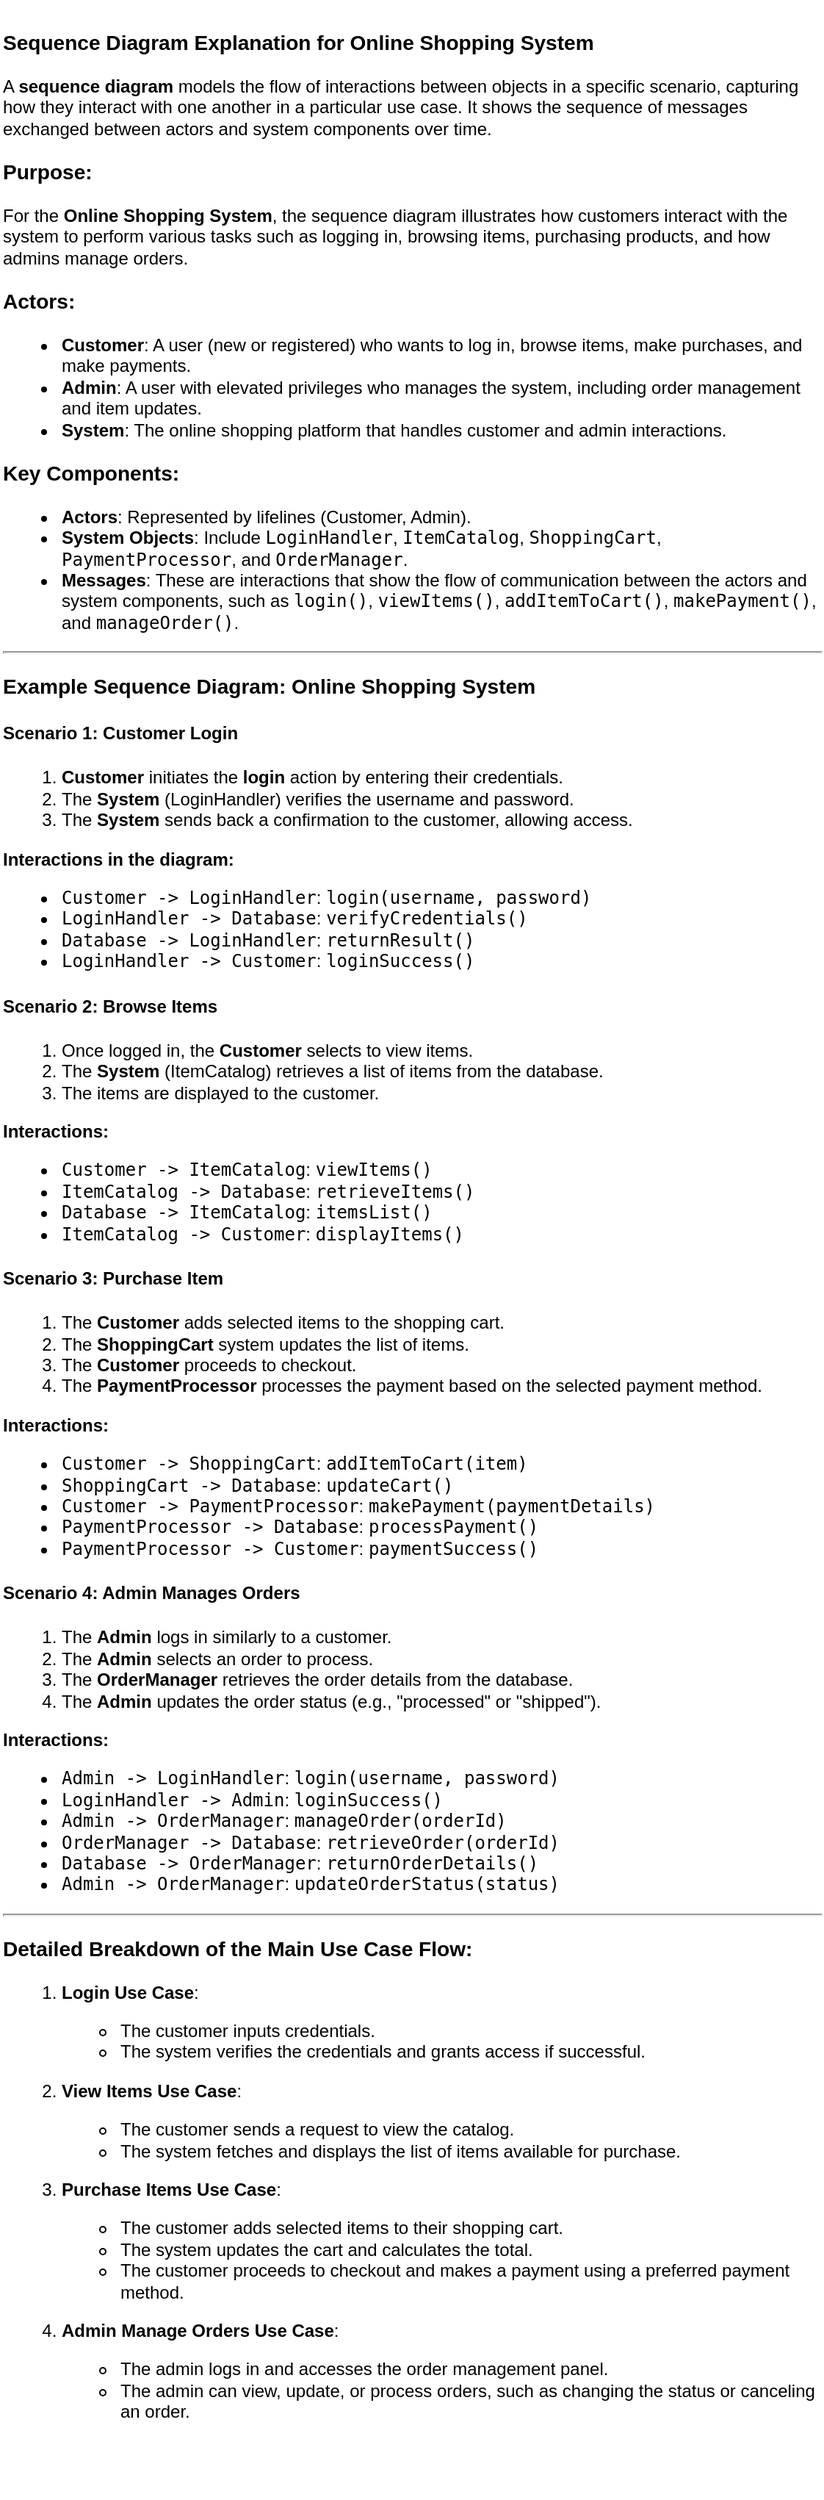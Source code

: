 <mxfile version="24.7.17">
  <diagram id="C5RBs43oDa-KdzZeNtuy" name="Page-1">
    <mxGraphModel dx="864" dy="508" grid="1" gridSize="10" guides="1" tooltips="1" connect="1" arrows="1" fold="1" page="1" pageScale="1" pageWidth="827" pageHeight="1169" math="0" shadow="0">
      <root>
        <mxCell id="WIyWlLk6GJQsqaUBKTNV-0" />
        <mxCell id="WIyWlLk6GJQsqaUBKTNV-1" parent="WIyWlLk6GJQsqaUBKTNV-0" />
        <mxCell id="3x8UJmTgnlKSGWPpAz4r-0" value="&lt;h3&gt;&lt;strong&gt;Sequence Diagram Explanation for Online Shopping System&lt;/strong&gt;&lt;/h3&gt;&lt;p&gt;A &lt;strong&gt;sequence diagram&lt;/strong&gt; models the flow of interactions between objects in a specific scenario, capturing how they interact with one another in a particular use case. It shows the sequence of messages exchanged between actors and system components over time.&lt;/p&gt;&lt;h3&gt;&lt;strong&gt;Purpose:&lt;/strong&gt;&lt;/h3&gt;&lt;p&gt;For the &lt;strong&gt;Online Shopping System&lt;/strong&gt;, the sequence diagram illustrates how customers interact with the system to perform various tasks such as logging in, browsing items, purchasing products, and how admins manage orders.&lt;/p&gt;&lt;h3&gt;&lt;strong&gt;Actors:&lt;/strong&gt;&lt;/h3&gt;&lt;ul&gt;&lt;li&gt;&lt;strong&gt;Customer&lt;/strong&gt;: A user (new or registered) who wants to log in, browse items, make purchases, and make payments.&lt;/li&gt;&lt;li&gt;&lt;strong&gt;Admin&lt;/strong&gt;: A user with elevated privileges who manages the system, including order management and item updates.&lt;/li&gt;&lt;li&gt;&lt;strong&gt;System&lt;/strong&gt;: The online shopping platform that handles customer and admin interactions.&lt;/li&gt;&lt;/ul&gt;&lt;h3&gt;&lt;strong&gt;Key Components:&lt;/strong&gt;&lt;/h3&gt;&lt;ul&gt;&lt;li&gt;&lt;strong&gt;Actors&lt;/strong&gt;: Represented by lifelines (Customer, Admin).&lt;/li&gt;&lt;li&gt;&lt;strong&gt;System Objects&lt;/strong&gt;: Include &lt;code&gt;LoginHandler&lt;/code&gt;, &lt;code&gt;ItemCatalog&lt;/code&gt;, &lt;code&gt;ShoppingCart&lt;/code&gt;, &lt;code&gt;PaymentProcessor&lt;/code&gt;, and &lt;code&gt;OrderManager&lt;/code&gt;.&lt;/li&gt;&lt;li&gt;&lt;strong&gt;Messages&lt;/strong&gt;: These are interactions that show the flow of communication between the actors and system components, such as &lt;code&gt;login()&lt;/code&gt;, &lt;code&gt;viewItems()&lt;/code&gt;, &lt;code&gt;addItemToCart()&lt;/code&gt;, &lt;code&gt;makePayment()&lt;/code&gt;, and &lt;code&gt;manageOrder()&lt;/code&gt;.&lt;/li&gt;&lt;/ul&gt;&lt;hr&gt;&lt;h3&gt;&lt;strong&gt;Example Sequence Diagram: Online Shopping System&lt;/strong&gt;&lt;/h3&gt;&lt;h4&gt;&lt;strong&gt;Scenario 1: Customer Login&lt;/strong&gt;&lt;/h4&gt;&lt;ol&gt;&lt;li&gt;&lt;strong&gt;Customer&lt;/strong&gt; initiates the &lt;strong&gt;login&lt;/strong&gt; action by entering their credentials.&lt;/li&gt;&lt;li&gt;The &lt;strong&gt;System&lt;/strong&gt; (LoginHandler) verifies the username and password.&lt;/li&gt;&lt;li&gt;The &lt;strong&gt;System&lt;/strong&gt; sends back a confirmation to the customer, allowing access.&lt;/li&gt;&lt;/ol&gt;&lt;p&gt;&lt;strong&gt;Interactions in the diagram:&lt;/strong&gt;&lt;/p&gt;&lt;ul&gt;&lt;li&gt;&lt;code&gt;Customer -&amp;gt; LoginHandler&lt;/code&gt;: &lt;code&gt;login(username, password)&lt;/code&gt;&lt;/li&gt;&lt;li&gt;&lt;code&gt;LoginHandler -&amp;gt; Database&lt;/code&gt;: &lt;code&gt;verifyCredentials()&lt;/code&gt;&lt;/li&gt;&lt;li&gt;&lt;code&gt;Database -&amp;gt; LoginHandler&lt;/code&gt;: &lt;code&gt;returnResult()&lt;/code&gt;&lt;/li&gt;&lt;li&gt;&lt;code&gt;LoginHandler -&amp;gt; Customer&lt;/code&gt;: &lt;code&gt;loginSuccess()&lt;/code&gt;&lt;/li&gt;&lt;/ul&gt;&lt;h4&gt;&lt;strong&gt;Scenario 2: Browse Items&lt;/strong&gt;&lt;/h4&gt;&lt;ol&gt;&lt;li&gt;Once logged in, the &lt;strong&gt;Customer&lt;/strong&gt; selects to view items.&lt;/li&gt;&lt;li&gt;The &lt;strong&gt;System&lt;/strong&gt; (ItemCatalog) retrieves a list of items from the database.&lt;/li&gt;&lt;li&gt;The items are displayed to the customer.&lt;/li&gt;&lt;/ol&gt;&lt;p&gt;&lt;strong&gt;Interactions:&lt;/strong&gt;&lt;/p&gt;&lt;ul&gt;&lt;li&gt;&lt;code&gt;Customer -&amp;gt; ItemCatalog&lt;/code&gt;: &lt;code&gt;viewItems()&lt;/code&gt;&lt;/li&gt;&lt;li&gt;&lt;code&gt;ItemCatalog -&amp;gt; Database&lt;/code&gt;: &lt;code&gt;retrieveItems()&lt;/code&gt;&lt;/li&gt;&lt;li&gt;&lt;code&gt;Database -&amp;gt; ItemCatalog&lt;/code&gt;: &lt;code&gt;itemsList()&lt;/code&gt;&lt;/li&gt;&lt;li&gt;&lt;code&gt;ItemCatalog -&amp;gt; Customer&lt;/code&gt;: &lt;code&gt;displayItems()&lt;/code&gt;&lt;/li&gt;&lt;/ul&gt;&lt;h4&gt;&lt;strong&gt;Scenario 3: Purchase Item&lt;/strong&gt;&lt;/h4&gt;&lt;ol&gt;&lt;li&gt;The &lt;strong&gt;Customer&lt;/strong&gt; adds selected items to the shopping cart.&lt;/li&gt;&lt;li&gt;The &lt;strong&gt;ShoppingCart&lt;/strong&gt; system updates the list of items.&lt;/li&gt;&lt;li&gt;The &lt;strong&gt;Customer&lt;/strong&gt; proceeds to checkout.&lt;/li&gt;&lt;li&gt;The &lt;strong&gt;PaymentProcessor&lt;/strong&gt; processes the payment based on the selected payment method.&lt;/li&gt;&lt;/ol&gt;&lt;p&gt;&lt;strong&gt;Interactions:&lt;/strong&gt;&lt;/p&gt;&lt;ul&gt;&lt;li&gt;&lt;code&gt;Customer -&amp;gt; ShoppingCart&lt;/code&gt;: &lt;code&gt;addItemToCart(item)&lt;/code&gt;&lt;/li&gt;&lt;li&gt;&lt;code&gt;ShoppingCart -&amp;gt; Database&lt;/code&gt;: &lt;code&gt;updateCart()&lt;/code&gt;&lt;/li&gt;&lt;li&gt;&lt;code&gt;Customer -&amp;gt; PaymentProcessor&lt;/code&gt;: &lt;code&gt;makePayment(paymentDetails)&lt;/code&gt;&lt;/li&gt;&lt;li&gt;&lt;code&gt;PaymentProcessor -&amp;gt; Database&lt;/code&gt;: &lt;code&gt;processPayment()&lt;/code&gt;&lt;/li&gt;&lt;li&gt;&lt;code&gt;PaymentProcessor -&amp;gt; Customer&lt;/code&gt;: &lt;code&gt;paymentSuccess()&lt;/code&gt;&lt;/li&gt;&lt;/ul&gt;&lt;h4&gt;&lt;strong&gt;Scenario 4: Admin Manages Orders&lt;/strong&gt;&lt;/h4&gt;&lt;ol&gt;&lt;li&gt;The &lt;strong&gt;Admin&lt;/strong&gt; logs in similarly to a customer.&lt;/li&gt;&lt;li&gt;The &lt;strong&gt;Admin&lt;/strong&gt; selects an order to process.&lt;/li&gt;&lt;li&gt;The &lt;strong&gt;OrderManager&lt;/strong&gt; retrieves the order details from the database.&lt;/li&gt;&lt;li&gt;The &lt;strong&gt;Admin&lt;/strong&gt; updates the order status (e.g., &quot;processed&quot; or &quot;shipped&quot;).&lt;/li&gt;&lt;/ol&gt;&lt;p&gt;&lt;strong&gt;Interactions:&lt;/strong&gt;&lt;/p&gt;&lt;ul&gt;&lt;li&gt;&lt;code&gt;Admin -&amp;gt; LoginHandler&lt;/code&gt;: &lt;code&gt;login(username, password)&lt;/code&gt;&lt;/li&gt;&lt;li&gt;&lt;code&gt;LoginHandler -&amp;gt; Admin&lt;/code&gt;: &lt;code&gt;loginSuccess()&lt;/code&gt;&lt;/li&gt;&lt;li&gt;&lt;code&gt;Admin -&amp;gt; OrderManager&lt;/code&gt;: &lt;code&gt;manageOrder(orderId)&lt;/code&gt;&lt;/li&gt;&lt;li&gt;&lt;code&gt;OrderManager -&amp;gt; Database&lt;/code&gt;: &lt;code&gt;retrieveOrder(orderId)&lt;/code&gt;&lt;/li&gt;&lt;li&gt;&lt;code&gt;Database -&amp;gt; OrderManager&lt;/code&gt;: &lt;code&gt;returnOrderDetails()&lt;/code&gt;&lt;/li&gt;&lt;li&gt;&lt;code&gt;Admin -&amp;gt; OrderManager&lt;/code&gt;: &lt;code&gt;updateOrderStatus(status)&lt;/code&gt;&lt;/li&gt;&lt;/ul&gt;&lt;hr&gt;&lt;h3&gt;&lt;strong&gt;Detailed Breakdown of the Main Use Case Flow:&lt;/strong&gt;&lt;/h3&gt;&lt;ol&gt;&lt;li&gt;&lt;p&gt;&lt;strong&gt;Login Use Case&lt;/strong&gt;:&lt;/p&gt;&lt;ul&gt;&lt;li&gt;The customer inputs credentials.&lt;/li&gt;&lt;li&gt;The system verifies the credentials and grants access if successful.&lt;/li&gt;&lt;/ul&gt;&lt;/li&gt;&lt;li&gt;&lt;p&gt;&lt;strong&gt;View Items Use Case&lt;/strong&gt;:&lt;/p&gt;&lt;ul&gt;&lt;li&gt;The customer sends a request to view the catalog.&lt;/li&gt;&lt;li&gt;The system fetches and displays the list of items available for purchase.&lt;/li&gt;&lt;/ul&gt;&lt;/li&gt;&lt;li&gt;&lt;p&gt;&lt;strong&gt;Purchase Items Use Case&lt;/strong&gt;:&lt;/p&gt;&lt;ul&gt;&lt;li&gt;The customer adds selected items to their shopping cart.&lt;/li&gt;&lt;li&gt;The system updates the cart and calculates the total.&lt;/li&gt;&lt;li&gt;The customer proceeds to checkout and makes a payment using a preferred payment method.&lt;/li&gt;&lt;/ul&gt;&lt;/li&gt;&lt;li&gt;&lt;p&gt;&lt;strong&gt;Admin Manage Orders Use Case&lt;/strong&gt;:&lt;/p&gt;&lt;ul&gt;&lt;li&gt;The admin logs in and accesses the order management panel.&lt;/li&gt;&lt;li&gt;The admin can view, update, or process orders, such as changing the status or canceling an order.&lt;/li&gt;&lt;/ul&gt;&lt;/li&gt;&lt;/ol&gt;" style="text;whiteSpace=wrap;html=1;" vertex="1" parent="WIyWlLk6GJQsqaUBKTNV-1">
          <mxGeometry x="180" y="80" width="560" height="1700" as="geometry" />
        </mxCell>
      </root>
    </mxGraphModel>
  </diagram>
</mxfile>

